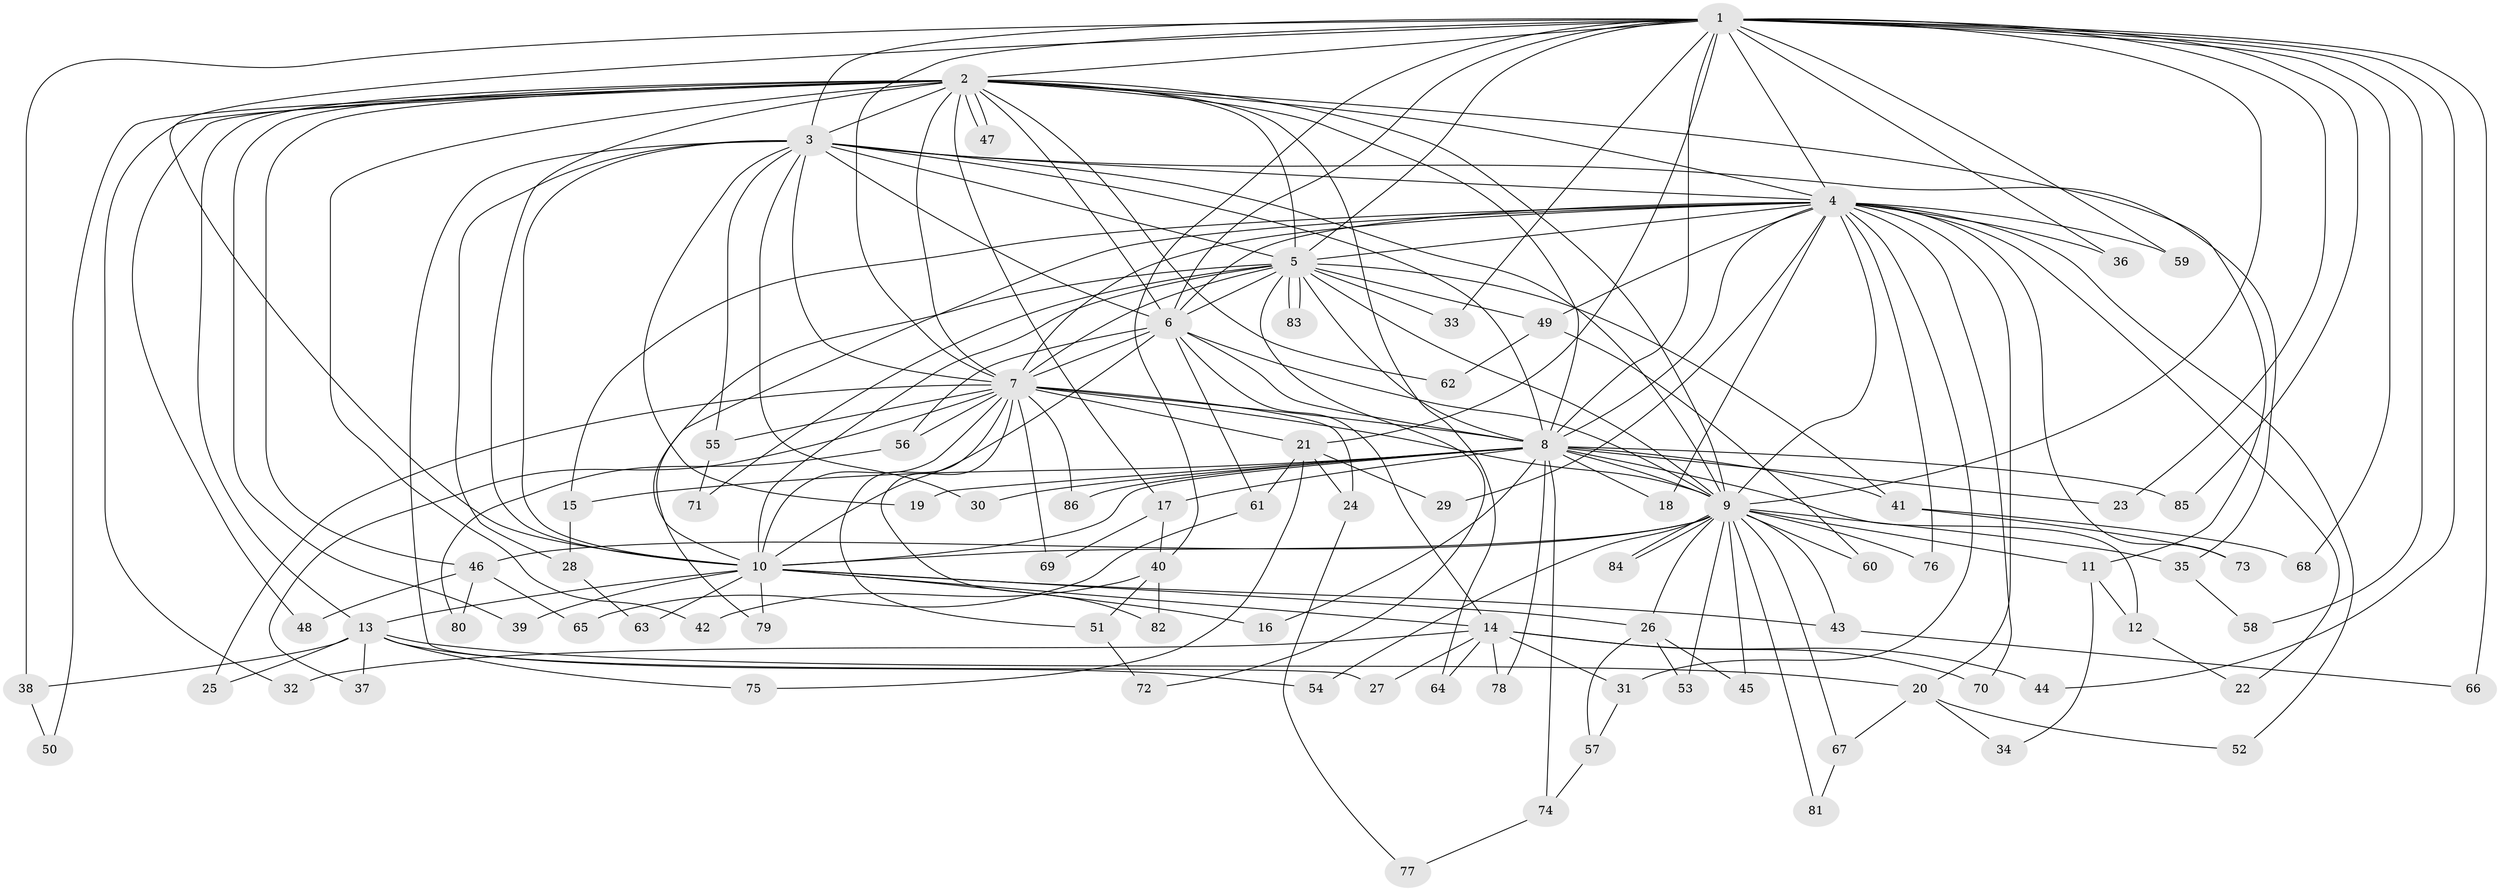// Generated by graph-tools (version 1.1) at 2025/01/03/09/25 03:01:19]
// undirected, 86 vertices, 197 edges
graph export_dot {
graph [start="1"]
  node [color=gray90,style=filled];
  1;
  2;
  3;
  4;
  5;
  6;
  7;
  8;
  9;
  10;
  11;
  12;
  13;
  14;
  15;
  16;
  17;
  18;
  19;
  20;
  21;
  22;
  23;
  24;
  25;
  26;
  27;
  28;
  29;
  30;
  31;
  32;
  33;
  34;
  35;
  36;
  37;
  38;
  39;
  40;
  41;
  42;
  43;
  44;
  45;
  46;
  47;
  48;
  49;
  50;
  51;
  52;
  53;
  54;
  55;
  56;
  57;
  58;
  59;
  60;
  61;
  62;
  63;
  64;
  65;
  66;
  67;
  68;
  69;
  70;
  71;
  72;
  73;
  74;
  75;
  76;
  77;
  78;
  79;
  80;
  81;
  82;
  83;
  84;
  85;
  86;
  1 -- 2;
  1 -- 3;
  1 -- 4;
  1 -- 5;
  1 -- 6;
  1 -- 7;
  1 -- 8;
  1 -- 9;
  1 -- 10;
  1 -- 21;
  1 -- 23;
  1 -- 33;
  1 -- 36;
  1 -- 38;
  1 -- 40;
  1 -- 44;
  1 -- 58;
  1 -- 59;
  1 -- 66;
  1 -- 68;
  1 -- 85;
  2 -- 3;
  2 -- 4;
  2 -- 5;
  2 -- 6;
  2 -- 7;
  2 -- 8;
  2 -- 9;
  2 -- 10;
  2 -- 11;
  2 -- 13;
  2 -- 17;
  2 -- 32;
  2 -- 39;
  2 -- 42;
  2 -- 46;
  2 -- 47;
  2 -- 47;
  2 -- 48;
  2 -- 50;
  2 -- 62;
  2 -- 64;
  3 -- 4;
  3 -- 5;
  3 -- 6;
  3 -- 7;
  3 -- 8;
  3 -- 9;
  3 -- 10;
  3 -- 19;
  3 -- 27;
  3 -- 28;
  3 -- 30;
  3 -- 35;
  3 -- 55;
  4 -- 5;
  4 -- 6;
  4 -- 7;
  4 -- 8;
  4 -- 9;
  4 -- 10;
  4 -- 15;
  4 -- 18;
  4 -- 20;
  4 -- 22;
  4 -- 29;
  4 -- 31;
  4 -- 36;
  4 -- 49;
  4 -- 52;
  4 -- 59;
  4 -- 70;
  4 -- 73;
  4 -- 76;
  5 -- 6;
  5 -- 7;
  5 -- 8;
  5 -- 9;
  5 -- 10;
  5 -- 33;
  5 -- 41;
  5 -- 49;
  5 -- 71;
  5 -- 72;
  5 -- 79;
  5 -- 83;
  5 -- 83;
  6 -- 7;
  6 -- 8;
  6 -- 9;
  6 -- 10;
  6 -- 14;
  6 -- 56;
  6 -- 61;
  7 -- 8;
  7 -- 9;
  7 -- 10;
  7 -- 21;
  7 -- 24;
  7 -- 25;
  7 -- 37;
  7 -- 51;
  7 -- 55;
  7 -- 56;
  7 -- 69;
  7 -- 82;
  7 -- 86;
  8 -- 9;
  8 -- 10;
  8 -- 12;
  8 -- 15;
  8 -- 16;
  8 -- 17;
  8 -- 18;
  8 -- 19;
  8 -- 23;
  8 -- 30;
  8 -- 41;
  8 -- 74;
  8 -- 78;
  8 -- 85;
  8 -- 86;
  9 -- 10;
  9 -- 11;
  9 -- 26;
  9 -- 35;
  9 -- 43;
  9 -- 45;
  9 -- 46;
  9 -- 53;
  9 -- 54;
  9 -- 60;
  9 -- 67;
  9 -- 76;
  9 -- 81;
  9 -- 84;
  9 -- 84;
  10 -- 13;
  10 -- 14;
  10 -- 16;
  10 -- 26;
  10 -- 39;
  10 -- 43;
  10 -- 63;
  10 -- 79;
  11 -- 12;
  11 -- 34;
  12 -- 22;
  13 -- 20;
  13 -- 25;
  13 -- 37;
  13 -- 38;
  13 -- 54;
  13 -- 75;
  14 -- 27;
  14 -- 31;
  14 -- 32;
  14 -- 44;
  14 -- 64;
  14 -- 70;
  14 -- 78;
  15 -- 28;
  17 -- 40;
  17 -- 69;
  20 -- 34;
  20 -- 52;
  20 -- 67;
  21 -- 24;
  21 -- 29;
  21 -- 61;
  21 -- 75;
  24 -- 77;
  26 -- 45;
  26 -- 53;
  26 -- 57;
  28 -- 63;
  31 -- 57;
  35 -- 58;
  38 -- 50;
  40 -- 42;
  40 -- 51;
  40 -- 82;
  41 -- 68;
  41 -- 73;
  43 -- 66;
  46 -- 48;
  46 -- 65;
  46 -- 80;
  49 -- 60;
  49 -- 62;
  51 -- 72;
  55 -- 71;
  56 -- 80;
  57 -- 74;
  61 -- 65;
  67 -- 81;
  74 -- 77;
}
